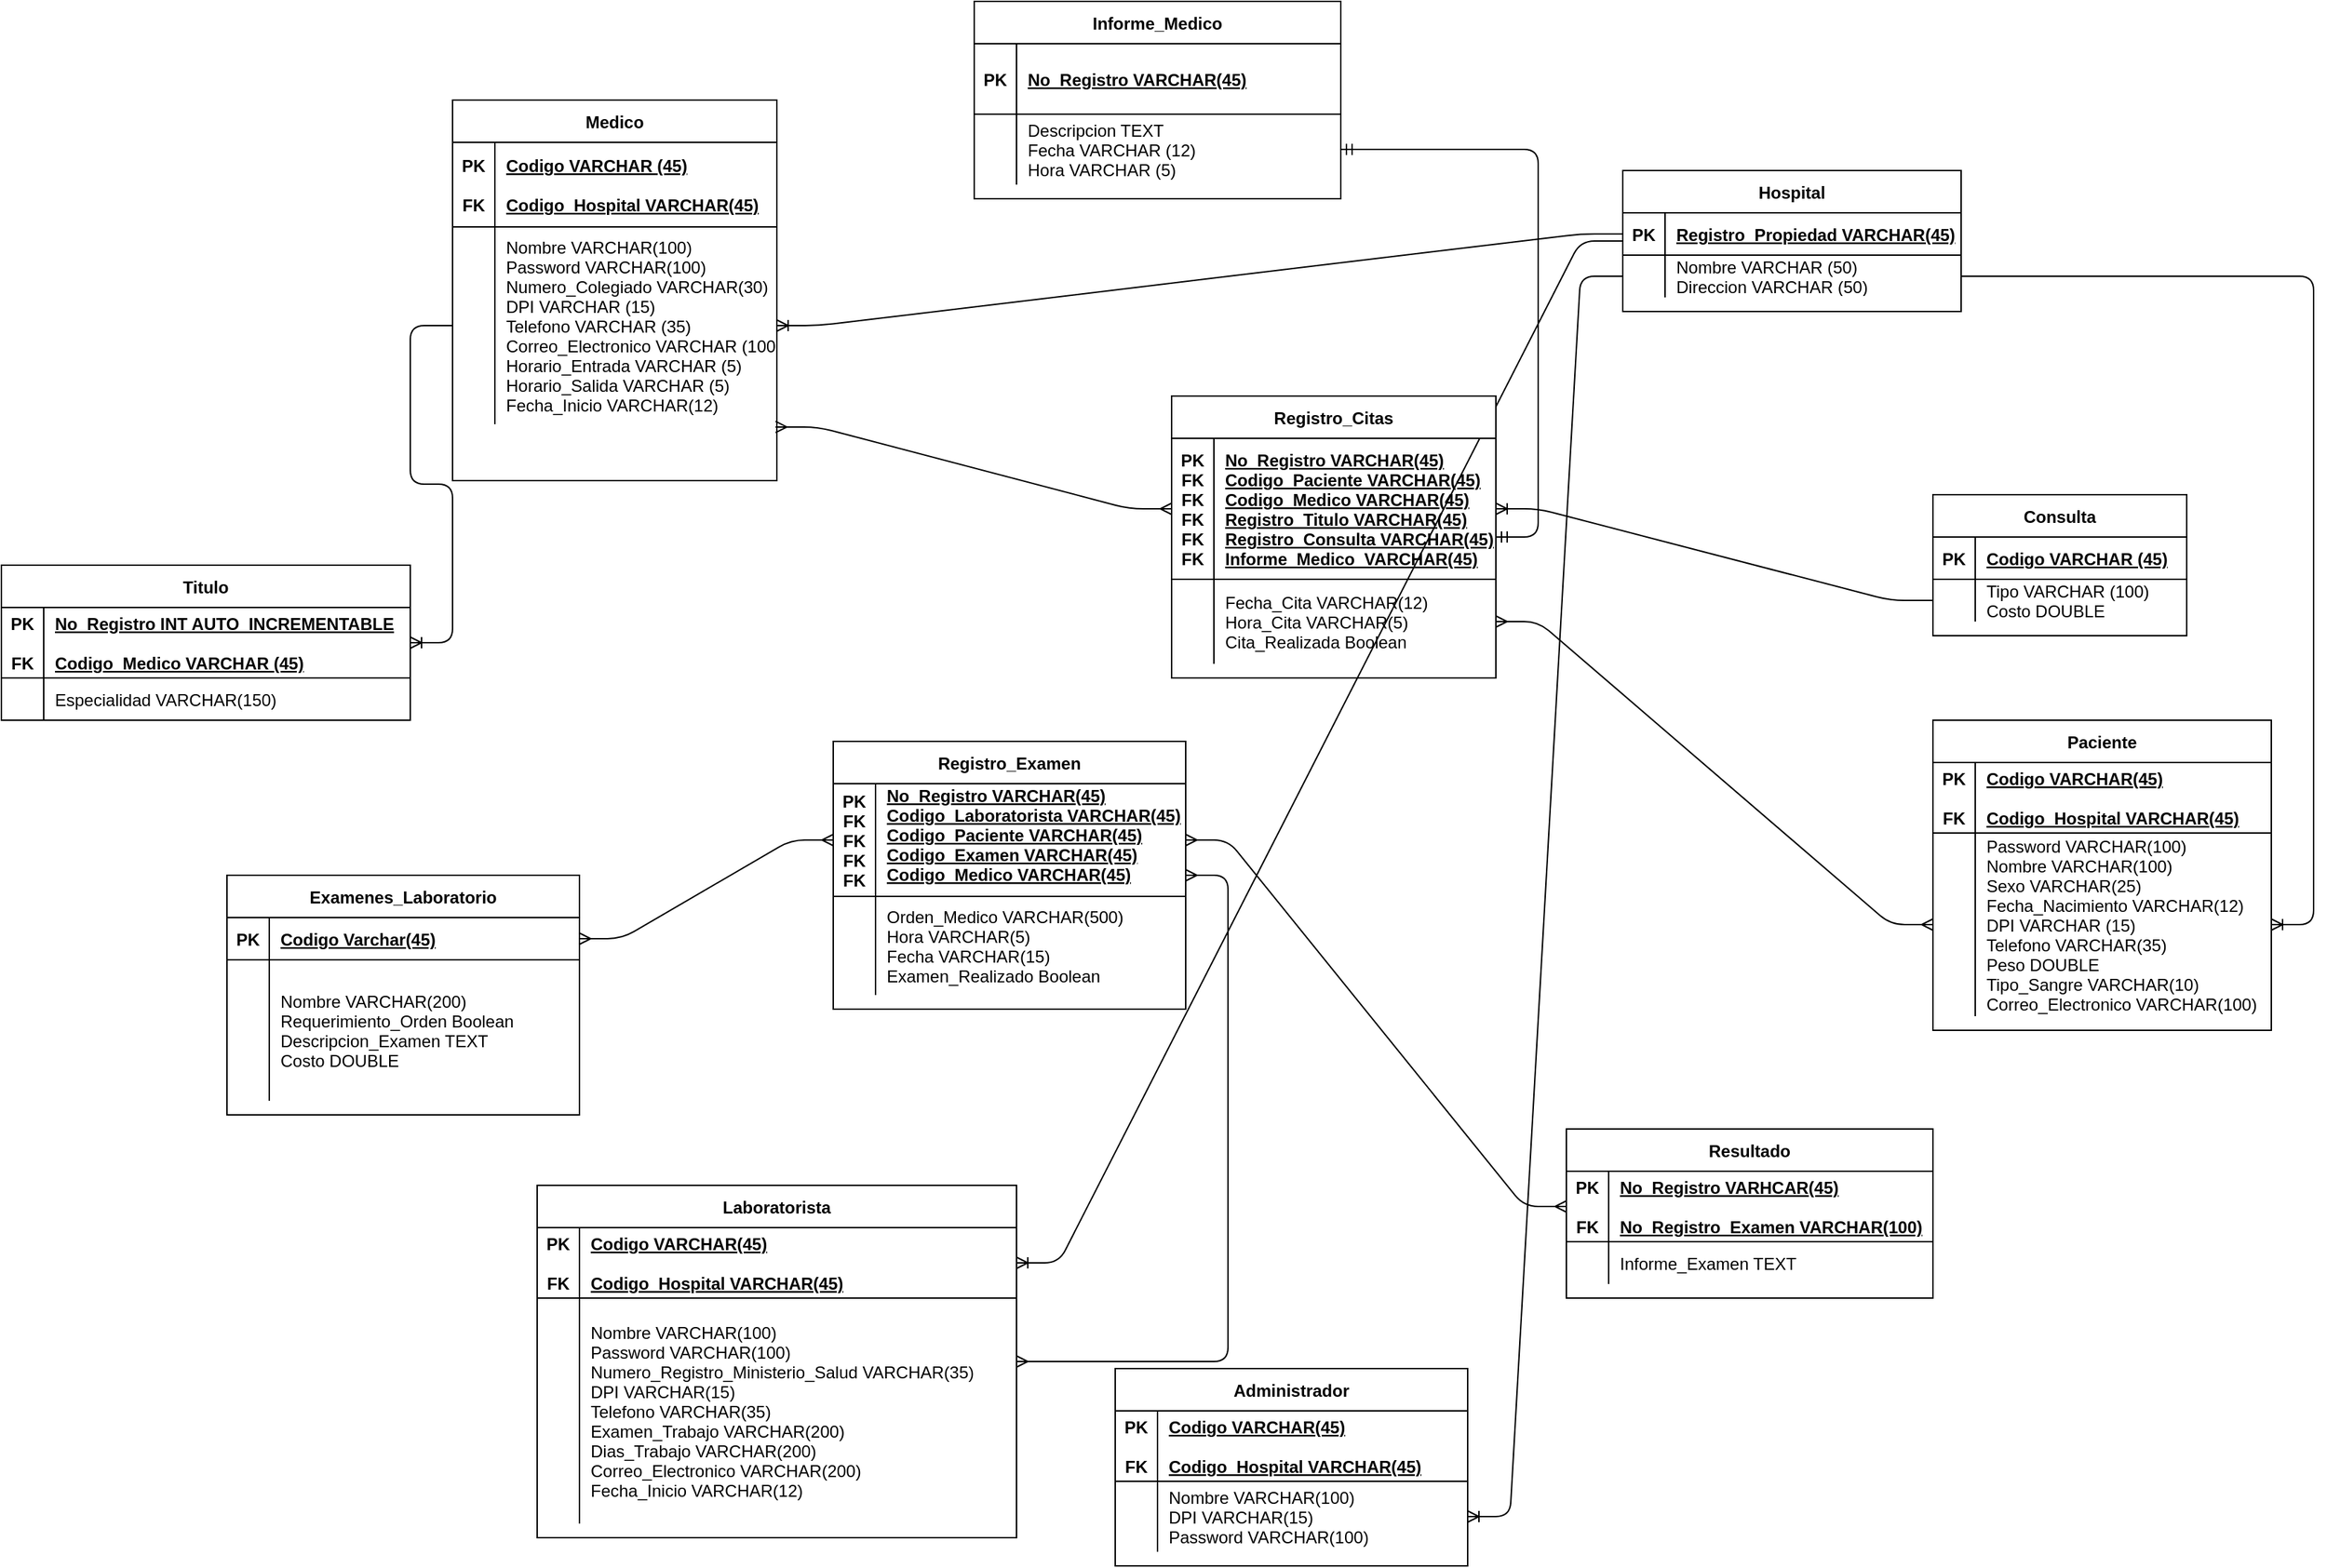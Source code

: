 <mxfile version="13.7.5" type="device"><diagram id="wTBJWdUpTBpdyxC71oOU" name="Page-1"><mxGraphModel dx="2844" dy="1528" grid="1" gridSize="10" guides="1" tooltips="1" connect="1" arrows="1" fold="1" page="1" pageScale="1" pageWidth="850" pageHeight="1100" math="0" shadow="0"><root><mxCell id="0"/><mxCell id="1" parent="0"/><mxCell id="xUxeBeWQ_-Rp3zKfb2Q7-167" value="" style="edgeStyle=entityRelationEdgeStyle;fontSize=12;html=1;endArrow=ERmany;startArrow=ERmany;" parent="1" source="xUxeBeWQ_-Rp3zKfb2Q7-80" target="xUxeBeWQ_-Rp3zKfb2Q7-148" edge="1"><mxGeometry width="100" height="100" relative="1" as="geometry"><mxPoint x="650" y="880" as="sourcePoint"/><mxPoint x="750" y="780" as="targetPoint"/></mxGeometry></mxCell><mxCell id="xUxeBeWQ_-Rp3zKfb2Q7-165" value="" style="edgeStyle=entityRelationEdgeStyle;fontSize=12;html=1;endArrow=ERoneToMany;" parent="1" source="xUxeBeWQ_-Rp3zKfb2Q7-40" target="xUxeBeWQ_-Rp3zKfb2Q7-81" edge="1"><mxGeometry width="100" height="100" relative="1" as="geometry"><mxPoint x="1270" y="370" as="sourcePoint"/><mxPoint x="870" y="770" as="targetPoint"/></mxGeometry></mxCell><mxCell id="xUxeBeWQ_-Rp3zKfb2Q7-1" value="Titulo" style="shape=table;startSize=30;container=1;collapsible=1;childLayout=tableLayout;fixedRows=1;rowLines=0;fontStyle=1;align=center;resizeLast=1;" parent="1" vertex="1"><mxGeometry x="50" y="400" width="290" height="110" as="geometry"/></mxCell><mxCell id="xUxeBeWQ_-Rp3zKfb2Q7-2" value="" style="shape=partialRectangle;collapsible=0;dropTarget=0;pointerEvents=0;fillColor=none;top=0;left=0;bottom=1;right=0;points=[[0,0.5],[1,0.5]];portConstraint=eastwest;" parent="xUxeBeWQ_-Rp3zKfb2Q7-1" vertex="1"><mxGeometry y="30" width="290" height="50" as="geometry"/></mxCell><mxCell id="xUxeBeWQ_-Rp3zKfb2Q7-3" value="PK&#10;&#10;FK" style="shape=partialRectangle;connectable=0;fillColor=none;top=0;left=0;bottom=0;right=0;fontStyle=1;overflow=hidden;" parent="xUxeBeWQ_-Rp3zKfb2Q7-2" vertex="1"><mxGeometry width="30" height="50" as="geometry"/></mxCell><mxCell id="xUxeBeWQ_-Rp3zKfb2Q7-4" value="No_Registro INT AUTO_INCREMENTABLE&#10;&#10;Codigo_Medico VARCHAR (45)" style="shape=partialRectangle;connectable=0;fillColor=none;top=0;left=0;bottom=0;right=0;align=left;spacingLeft=6;fontStyle=5;overflow=hidden;" parent="xUxeBeWQ_-Rp3zKfb2Q7-2" vertex="1"><mxGeometry x="30" width="260" height="50" as="geometry"/></mxCell><mxCell id="xUxeBeWQ_-Rp3zKfb2Q7-5" value="" style="shape=partialRectangle;collapsible=0;dropTarget=0;pointerEvents=0;fillColor=none;top=0;left=0;bottom=0;right=0;points=[[0,0.5],[1,0.5]];portConstraint=eastwest;" parent="xUxeBeWQ_-Rp3zKfb2Q7-1" vertex="1"><mxGeometry y="80" width="290" height="30" as="geometry"/></mxCell><mxCell id="xUxeBeWQ_-Rp3zKfb2Q7-6" value="" style="shape=partialRectangle;connectable=0;fillColor=none;top=0;left=0;bottom=0;right=0;editable=1;overflow=hidden;" parent="xUxeBeWQ_-Rp3zKfb2Q7-5" vertex="1"><mxGeometry width="30" height="30" as="geometry"/></mxCell><mxCell id="xUxeBeWQ_-Rp3zKfb2Q7-7" value="Especialidad VARCHAR(150)" style="shape=partialRectangle;connectable=0;fillColor=none;top=0;left=0;bottom=0;right=0;align=left;spacingLeft=6;overflow=hidden;" parent="xUxeBeWQ_-Rp3zKfb2Q7-5" vertex="1"><mxGeometry x="30" width="260" height="30" as="geometry"/></mxCell><mxCell id="xUxeBeWQ_-Rp3zKfb2Q7-27" value="Informe_Medico" style="shape=table;startSize=30;container=1;collapsible=1;childLayout=tableLayout;fixedRows=1;rowLines=0;fontStyle=1;align=center;resizeLast=1;" parent="1" vertex="1"><mxGeometry x="740" width="260" height="140" as="geometry"/></mxCell><mxCell id="xUxeBeWQ_-Rp3zKfb2Q7-28" value="" style="shape=partialRectangle;collapsible=0;dropTarget=0;pointerEvents=0;fillColor=none;top=0;left=0;bottom=1;right=0;points=[[0,0.5],[1,0.5]];portConstraint=eastwest;" parent="xUxeBeWQ_-Rp3zKfb2Q7-27" vertex="1"><mxGeometry y="30" width="260" height="50" as="geometry"/></mxCell><mxCell id="xUxeBeWQ_-Rp3zKfb2Q7-29" value="PK" style="shape=partialRectangle;connectable=0;fillColor=none;top=0;left=0;bottom=0;right=0;fontStyle=1;overflow=hidden;" parent="xUxeBeWQ_-Rp3zKfb2Q7-28" vertex="1"><mxGeometry width="30" height="50" as="geometry"/></mxCell><mxCell id="xUxeBeWQ_-Rp3zKfb2Q7-30" value="No_Registro VARCHAR(45)" style="shape=partialRectangle;connectable=0;fillColor=none;top=0;left=0;bottom=0;right=0;align=left;spacingLeft=6;fontStyle=5;overflow=hidden;" parent="xUxeBeWQ_-Rp3zKfb2Q7-28" vertex="1"><mxGeometry x="30" width="230" height="50" as="geometry"/></mxCell><mxCell id="xUxeBeWQ_-Rp3zKfb2Q7-31" value="" style="shape=partialRectangle;collapsible=0;dropTarget=0;pointerEvents=0;fillColor=none;top=0;left=0;bottom=0;right=0;points=[[0,0.5],[1,0.5]];portConstraint=eastwest;" parent="xUxeBeWQ_-Rp3zKfb2Q7-27" vertex="1"><mxGeometry y="80" width="260" height="50" as="geometry"/></mxCell><mxCell id="xUxeBeWQ_-Rp3zKfb2Q7-32" value="" style="shape=partialRectangle;connectable=0;fillColor=none;top=0;left=0;bottom=0;right=0;editable=1;overflow=hidden;" parent="xUxeBeWQ_-Rp3zKfb2Q7-31" vertex="1"><mxGeometry width="30" height="50" as="geometry"/></mxCell><mxCell id="xUxeBeWQ_-Rp3zKfb2Q7-33" value="Descripcion TEXT&#10;Fecha VARCHAR (12)&#10;Hora VARCHAR (5)" style="shape=partialRectangle;connectable=0;fillColor=none;top=0;left=0;bottom=0;right=0;align=left;spacingLeft=6;overflow=hidden;" parent="xUxeBeWQ_-Rp3zKfb2Q7-31" vertex="1"><mxGeometry x="30" width="230" height="50" as="geometry"/></mxCell><mxCell id="xUxeBeWQ_-Rp3zKfb2Q7-40" value="Hospital" style="shape=table;startSize=30;container=1;collapsible=1;childLayout=tableLayout;fixedRows=1;rowLines=0;fontStyle=1;align=center;resizeLast=1;" parent="1" vertex="1"><mxGeometry x="1200" y="120" width="240" height="100" as="geometry"/></mxCell><mxCell id="xUxeBeWQ_-Rp3zKfb2Q7-41" value="" style="shape=partialRectangle;collapsible=0;dropTarget=0;pointerEvents=0;fillColor=none;top=0;left=0;bottom=1;right=0;points=[[0,0.5],[1,0.5]];portConstraint=eastwest;" parent="xUxeBeWQ_-Rp3zKfb2Q7-40" vertex="1"><mxGeometry y="30" width="240" height="30" as="geometry"/></mxCell><mxCell id="xUxeBeWQ_-Rp3zKfb2Q7-42" value="PK" style="shape=partialRectangle;connectable=0;fillColor=none;top=0;left=0;bottom=0;right=0;fontStyle=1;overflow=hidden;" parent="xUxeBeWQ_-Rp3zKfb2Q7-41" vertex="1"><mxGeometry width="30" height="30" as="geometry"/></mxCell><mxCell id="xUxeBeWQ_-Rp3zKfb2Q7-43" value="Registro_Propiedad VARCHAR(45)" style="shape=partialRectangle;connectable=0;fillColor=none;top=0;left=0;bottom=0;right=0;align=left;spacingLeft=6;fontStyle=5;overflow=hidden;" parent="xUxeBeWQ_-Rp3zKfb2Q7-41" vertex="1"><mxGeometry x="30" width="210" height="30" as="geometry"/></mxCell><mxCell id="xUxeBeWQ_-Rp3zKfb2Q7-44" value="" style="shape=partialRectangle;collapsible=0;dropTarget=0;pointerEvents=0;fillColor=none;top=0;left=0;bottom=0;right=0;points=[[0,0.5],[1,0.5]];portConstraint=eastwest;" parent="xUxeBeWQ_-Rp3zKfb2Q7-40" vertex="1"><mxGeometry y="60" width="240" height="30" as="geometry"/></mxCell><mxCell id="xUxeBeWQ_-Rp3zKfb2Q7-45" value="" style="shape=partialRectangle;connectable=0;fillColor=none;top=0;left=0;bottom=0;right=0;editable=1;overflow=hidden;" parent="xUxeBeWQ_-Rp3zKfb2Q7-44" vertex="1"><mxGeometry width="30" height="30" as="geometry"/></mxCell><mxCell id="xUxeBeWQ_-Rp3zKfb2Q7-46" value="Nombre VARCHAR (50)&#10;Direccion VARCHAR (50)" style="shape=partialRectangle;connectable=0;fillColor=none;top=0;left=0;bottom=0;right=0;align=left;spacingLeft=6;overflow=hidden;" parent="xUxeBeWQ_-Rp3zKfb2Q7-44" vertex="1"><mxGeometry x="30" width="210" height="30" as="geometry"/></mxCell><mxCell id="xUxeBeWQ_-Rp3zKfb2Q7-14" value="Medico" style="shape=table;startSize=30;container=1;collapsible=1;childLayout=tableLayout;fixedRows=1;rowLines=0;fontStyle=1;align=center;resizeLast=1;" parent="1" vertex="1"><mxGeometry x="370" y="70" width="230" height="270" as="geometry"/></mxCell><mxCell id="xUxeBeWQ_-Rp3zKfb2Q7-15" value="" style="shape=partialRectangle;collapsible=0;dropTarget=0;pointerEvents=0;fillColor=none;top=0;left=0;bottom=1;right=0;points=[[0,0.5],[1,0.5]];portConstraint=eastwest;" parent="xUxeBeWQ_-Rp3zKfb2Q7-14" vertex="1"><mxGeometry y="30" width="230" height="60" as="geometry"/></mxCell><mxCell id="xUxeBeWQ_-Rp3zKfb2Q7-16" value="PK&#10;&#10;FK" style="shape=partialRectangle;connectable=0;fillColor=none;top=0;left=0;bottom=0;right=0;fontStyle=1;overflow=hidden;" parent="xUxeBeWQ_-Rp3zKfb2Q7-15" vertex="1"><mxGeometry width="30" height="60" as="geometry"/></mxCell><mxCell id="xUxeBeWQ_-Rp3zKfb2Q7-17" value="Codigo VARCHAR (45)&#10;&#10;Codigo_Hospital VARCHAR(45)" style="shape=partialRectangle;connectable=0;fillColor=none;top=0;left=0;bottom=0;right=0;align=left;spacingLeft=6;fontStyle=5;overflow=hidden;" parent="xUxeBeWQ_-Rp3zKfb2Q7-15" vertex="1"><mxGeometry x="30" width="200" height="60" as="geometry"/></mxCell><mxCell id="xUxeBeWQ_-Rp3zKfb2Q7-18" value="" style="shape=partialRectangle;collapsible=0;dropTarget=0;pointerEvents=0;fillColor=none;top=0;left=0;bottom=0;right=0;points=[[0,0.5],[1,0.5]];portConstraint=eastwest;" parent="xUxeBeWQ_-Rp3zKfb2Q7-14" vertex="1"><mxGeometry y="90" width="230" height="140" as="geometry"/></mxCell><mxCell id="xUxeBeWQ_-Rp3zKfb2Q7-19" value="" style="shape=partialRectangle;connectable=0;fillColor=none;top=0;left=0;bottom=0;right=0;editable=1;overflow=hidden;" parent="xUxeBeWQ_-Rp3zKfb2Q7-18" vertex="1"><mxGeometry width="30" height="140" as="geometry"/></mxCell><mxCell id="xUxeBeWQ_-Rp3zKfb2Q7-20" value="Nombre VARCHAR(100)&#10;Password VARCHAR(100)&#10;Numero_Colegiado VARCHAR(30)&#10;DPI VARCHAR (15)&#10;Telefono VARCHAR (35)&#10;Correo_Electronico VARCHAR (100)&#10;Horario_Entrada VARCHAR (5)&#10;Horario_Salida VARCHAR (5)&#10;Fecha_Inicio VARCHAR(12)" style="shape=partialRectangle;connectable=0;fillColor=none;top=0;left=0;bottom=0;right=0;align=left;spacingLeft=6;overflow=hidden;" parent="xUxeBeWQ_-Rp3zKfb2Q7-18" vertex="1"><mxGeometry x="30" width="200" height="140" as="geometry"/></mxCell><mxCell id="xUxeBeWQ_-Rp3zKfb2Q7-108" value="Resultado" style="shape=table;startSize=30;container=1;collapsible=1;childLayout=tableLayout;fixedRows=1;rowLines=0;fontStyle=1;align=center;resizeLast=1;" parent="1" vertex="1"><mxGeometry x="1160" y="800" width="260" height="120" as="geometry"/></mxCell><mxCell id="xUxeBeWQ_-Rp3zKfb2Q7-109" value="" style="shape=partialRectangle;collapsible=0;dropTarget=0;pointerEvents=0;fillColor=none;top=0;left=0;bottom=1;right=0;points=[[0,0.5],[1,0.5]];portConstraint=eastwest;" parent="xUxeBeWQ_-Rp3zKfb2Q7-108" vertex="1"><mxGeometry y="30" width="260" height="50" as="geometry"/></mxCell><mxCell id="xUxeBeWQ_-Rp3zKfb2Q7-110" value="PK&#10;&#10;FK" style="shape=partialRectangle;connectable=0;fillColor=none;top=0;left=0;bottom=0;right=0;fontStyle=1;overflow=hidden;" parent="xUxeBeWQ_-Rp3zKfb2Q7-109" vertex="1"><mxGeometry width="30" height="50" as="geometry"/></mxCell><mxCell id="xUxeBeWQ_-Rp3zKfb2Q7-111" value="No_Registro VARHCAR(45)&#10;&#10;No_Registro_Examen VARCHAR(100)" style="shape=partialRectangle;connectable=0;fillColor=none;top=0;left=0;bottom=0;right=0;align=left;spacingLeft=6;fontStyle=5;overflow=hidden;" parent="xUxeBeWQ_-Rp3zKfb2Q7-109" vertex="1"><mxGeometry x="30" width="230" height="50" as="geometry"/></mxCell><mxCell id="xUxeBeWQ_-Rp3zKfb2Q7-112" value="" style="shape=partialRectangle;collapsible=0;dropTarget=0;pointerEvents=0;fillColor=none;top=0;left=0;bottom=0;right=0;points=[[0,0.5],[1,0.5]];portConstraint=eastwest;" parent="xUxeBeWQ_-Rp3zKfb2Q7-108" vertex="1"><mxGeometry y="80" width="260" height="30" as="geometry"/></mxCell><mxCell id="xUxeBeWQ_-Rp3zKfb2Q7-113" value="" style="shape=partialRectangle;connectable=0;fillColor=none;top=0;left=0;bottom=0;right=0;editable=1;overflow=hidden;" parent="xUxeBeWQ_-Rp3zKfb2Q7-112" vertex="1"><mxGeometry width="30" height="30" as="geometry"/></mxCell><mxCell id="xUxeBeWQ_-Rp3zKfb2Q7-114" value="Informe_Examen TEXT" style="shape=partialRectangle;connectable=0;fillColor=none;top=0;left=0;bottom=0;right=0;align=left;spacingLeft=6;overflow=hidden;" parent="xUxeBeWQ_-Rp3zKfb2Q7-112" vertex="1"><mxGeometry x="30" width="230" height="30" as="geometry"/></mxCell><mxCell id="xUxeBeWQ_-Rp3zKfb2Q7-53" value="Consulta" style="shape=table;startSize=30;container=1;collapsible=1;childLayout=tableLayout;fixedRows=1;rowLines=0;fontStyle=1;align=center;resizeLast=1;" parent="1" vertex="1"><mxGeometry x="1420" y="350" width="180" height="100" as="geometry"/></mxCell><mxCell id="xUxeBeWQ_-Rp3zKfb2Q7-54" value="" style="shape=partialRectangle;collapsible=0;dropTarget=0;pointerEvents=0;fillColor=none;top=0;left=0;bottom=1;right=0;points=[[0,0.5],[1,0.5]];portConstraint=eastwest;" parent="xUxeBeWQ_-Rp3zKfb2Q7-53" vertex="1"><mxGeometry y="30" width="180" height="30" as="geometry"/></mxCell><mxCell id="xUxeBeWQ_-Rp3zKfb2Q7-55" value="PK" style="shape=partialRectangle;connectable=0;fillColor=none;top=0;left=0;bottom=0;right=0;fontStyle=1;overflow=hidden;" parent="xUxeBeWQ_-Rp3zKfb2Q7-54" vertex="1"><mxGeometry width="30" height="30" as="geometry"/></mxCell><mxCell id="xUxeBeWQ_-Rp3zKfb2Q7-56" value="Codigo VARCHAR (45)" style="shape=partialRectangle;connectable=0;fillColor=none;top=0;left=0;bottom=0;right=0;align=left;spacingLeft=6;fontStyle=5;overflow=hidden;" parent="xUxeBeWQ_-Rp3zKfb2Q7-54" vertex="1"><mxGeometry x="30" width="150" height="30" as="geometry"/></mxCell><mxCell id="xUxeBeWQ_-Rp3zKfb2Q7-57" value="" style="shape=partialRectangle;collapsible=0;dropTarget=0;pointerEvents=0;fillColor=none;top=0;left=0;bottom=0;right=0;points=[[0,0.5],[1,0.5]];portConstraint=eastwest;" parent="xUxeBeWQ_-Rp3zKfb2Q7-53" vertex="1"><mxGeometry y="60" width="180" height="30" as="geometry"/></mxCell><mxCell id="xUxeBeWQ_-Rp3zKfb2Q7-58" value="" style="shape=partialRectangle;connectable=0;fillColor=none;top=0;left=0;bottom=0;right=0;editable=1;overflow=hidden;" parent="xUxeBeWQ_-Rp3zKfb2Q7-57" vertex="1"><mxGeometry width="30" height="30" as="geometry"/></mxCell><mxCell id="xUxeBeWQ_-Rp3zKfb2Q7-59" value="Tipo VARCHAR (100)&#10;Costo DOUBLE" style="shape=partialRectangle;connectable=0;fillColor=none;top=0;left=0;bottom=0;right=0;align=left;spacingLeft=6;overflow=hidden;" parent="xUxeBeWQ_-Rp3zKfb2Q7-57" vertex="1"><mxGeometry x="30" width="150" height="30" as="geometry"/></mxCell><mxCell id="xUxeBeWQ_-Rp3zKfb2Q7-121" value="Paciente" style="shape=table;startSize=30;container=1;collapsible=1;childLayout=tableLayout;fixedRows=1;rowLines=0;fontStyle=1;align=center;resizeLast=1;" parent="1" vertex="1"><mxGeometry x="1420" y="510" width="240" height="220" as="geometry"/></mxCell><mxCell id="xUxeBeWQ_-Rp3zKfb2Q7-122" value="" style="shape=partialRectangle;collapsible=0;dropTarget=0;pointerEvents=0;fillColor=none;top=0;left=0;bottom=1;right=0;points=[[0,0.5],[1,0.5]];portConstraint=eastwest;" parent="xUxeBeWQ_-Rp3zKfb2Q7-121" vertex="1"><mxGeometry y="30" width="240" height="50" as="geometry"/></mxCell><mxCell id="xUxeBeWQ_-Rp3zKfb2Q7-123" value="PK&#10;&#10;FK" style="shape=partialRectangle;connectable=0;fillColor=none;top=0;left=0;bottom=0;right=0;fontStyle=1;overflow=hidden;" parent="xUxeBeWQ_-Rp3zKfb2Q7-122" vertex="1"><mxGeometry width="30" height="50" as="geometry"/></mxCell><mxCell id="xUxeBeWQ_-Rp3zKfb2Q7-124" value="Codigo VARCHAR(45)&#10;&#10;Codigo_Hospital VARCHAR(45)" style="shape=partialRectangle;connectable=0;fillColor=none;top=0;left=0;bottom=0;right=0;align=left;spacingLeft=6;fontStyle=5;overflow=hidden;" parent="xUxeBeWQ_-Rp3zKfb2Q7-122" vertex="1"><mxGeometry x="30" width="210" height="50" as="geometry"/></mxCell><mxCell id="xUxeBeWQ_-Rp3zKfb2Q7-125" value="" style="shape=partialRectangle;collapsible=0;dropTarget=0;pointerEvents=0;fillColor=none;top=0;left=0;bottom=0;right=0;points=[[0,0.5],[1,0.5]];portConstraint=eastwest;" parent="xUxeBeWQ_-Rp3zKfb2Q7-121" vertex="1"><mxGeometry y="80" width="240" height="130" as="geometry"/></mxCell><mxCell id="xUxeBeWQ_-Rp3zKfb2Q7-126" value="" style="shape=partialRectangle;connectable=0;fillColor=none;top=0;left=0;bottom=0;right=0;editable=1;overflow=hidden;" parent="xUxeBeWQ_-Rp3zKfb2Q7-125" vertex="1"><mxGeometry width="30" height="130" as="geometry"/></mxCell><mxCell id="xUxeBeWQ_-Rp3zKfb2Q7-127" value="Password VARCHAR(100)&#10;Nombre VARCHAR(100)&#10;Sexo VARCHAR(25)&#10;Fecha_Nacimiento VARCHAR(12)&#10;DPI VARCHAR (15)&#10;Telefono VARCHAR(35)&#10;Peso DOUBLE&#10;Tipo_Sangre VARCHAR(10)&#10;Correo_Electronico VARCHAR(100)" style="shape=partialRectangle;connectable=0;fillColor=none;top=0;left=0;bottom=0;right=0;align=left;spacingLeft=6;overflow=hidden;" parent="xUxeBeWQ_-Rp3zKfb2Q7-125" vertex="1"><mxGeometry x="30" width="210" height="130" as="geometry"/></mxCell><mxCell id="xUxeBeWQ_-Rp3zKfb2Q7-135" value="Registro_Citas" style="shape=table;startSize=30;container=1;collapsible=1;childLayout=tableLayout;fixedRows=1;rowLines=0;fontStyle=1;align=center;resizeLast=1;" parent="1" vertex="1"><mxGeometry x="880" y="280" width="230" height="200" as="geometry"/></mxCell><mxCell id="xUxeBeWQ_-Rp3zKfb2Q7-136" value="" style="shape=partialRectangle;collapsible=0;dropTarget=0;pointerEvents=0;fillColor=none;top=0;left=0;bottom=1;right=0;points=[[0,0.5],[1,0.5]];portConstraint=eastwest;" parent="xUxeBeWQ_-Rp3zKfb2Q7-135" vertex="1"><mxGeometry y="30" width="230" height="100" as="geometry"/></mxCell><mxCell id="xUxeBeWQ_-Rp3zKfb2Q7-137" value="PK&#10;FK&#10;FK&#10;FK&#10;FK&#10;FK" style="shape=partialRectangle;connectable=0;fillColor=none;top=0;left=0;bottom=0;right=0;fontStyle=1;overflow=hidden;" parent="xUxeBeWQ_-Rp3zKfb2Q7-136" vertex="1"><mxGeometry width="30" height="100" as="geometry"/></mxCell><mxCell id="xUxeBeWQ_-Rp3zKfb2Q7-138" value="No_Registro VARCHAR(45)&#10;Codigo_Paciente VARCHAR(45)&#10;Codigo_Medico VARCHAR(45)&#10;Registro_Titulo VARCHAR(45)&#10;Registro_Consulta VARCHAR(45)&#10;Informe_Medico  VARCHAR(45)" style="shape=partialRectangle;connectable=0;fillColor=none;top=0;left=0;bottom=0;right=0;align=left;spacingLeft=6;fontStyle=5;overflow=hidden;" parent="xUxeBeWQ_-Rp3zKfb2Q7-136" vertex="1"><mxGeometry x="30" width="200" height="100" as="geometry"/></mxCell><mxCell id="xUxeBeWQ_-Rp3zKfb2Q7-139" value="" style="shape=partialRectangle;collapsible=0;dropTarget=0;pointerEvents=0;fillColor=none;top=0;left=0;bottom=0;right=0;points=[[0,0.5],[1,0.5]];portConstraint=eastwest;" parent="xUxeBeWQ_-Rp3zKfb2Q7-135" vertex="1"><mxGeometry y="130" width="230" height="60" as="geometry"/></mxCell><mxCell id="xUxeBeWQ_-Rp3zKfb2Q7-140" value="" style="shape=partialRectangle;connectable=0;fillColor=none;top=0;left=0;bottom=0;right=0;editable=1;overflow=hidden;" parent="xUxeBeWQ_-Rp3zKfb2Q7-139" vertex="1"><mxGeometry width="30" height="60" as="geometry"/></mxCell><mxCell id="xUxeBeWQ_-Rp3zKfb2Q7-141" value="Fecha_Cita VARCHAR(12)&#10;Hora_Cita VARCHAR(5)&#10;Cita_Realizada Boolean" style="shape=partialRectangle;connectable=0;fillColor=none;top=0;left=0;bottom=0;right=0;align=left;spacingLeft=6;overflow=hidden;" parent="xUxeBeWQ_-Rp3zKfb2Q7-139" vertex="1"><mxGeometry x="30" width="200" height="60" as="geometry"/></mxCell><mxCell id="xUxeBeWQ_-Rp3zKfb2Q7-80" value="Laboratorista" style="shape=table;startSize=30;container=1;collapsible=1;childLayout=tableLayout;fixedRows=1;rowLines=0;fontStyle=1;align=center;resizeLast=1;" parent="1" vertex="1"><mxGeometry x="430" y="840" width="340" height="250" as="geometry"/></mxCell><mxCell id="xUxeBeWQ_-Rp3zKfb2Q7-81" value="" style="shape=partialRectangle;collapsible=0;dropTarget=0;pointerEvents=0;fillColor=none;top=0;left=0;bottom=1;right=0;points=[[0,0.5],[1,0.5]];portConstraint=eastwest;" parent="xUxeBeWQ_-Rp3zKfb2Q7-80" vertex="1"><mxGeometry y="30" width="340" height="50" as="geometry"/></mxCell><mxCell id="xUxeBeWQ_-Rp3zKfb2Q7-82" value="PK&#10;&#10;FK" style="shape=partialRectangle;connectable=0;fillColor=none;top=0;left=0;bottom=0;right=0;fontStyle=1;overflow=hidden;" parent="xUxeBeWQ_-Rp3zKfb2Q7-81" vertex="1"><mxGeometry width="30" height="50" as="geometry"/></mxCell><mxCell id="xUxeBeWQ_-Rp3zKfb2Q7-83" value="Codigo VARCHAR(45)&#10;&#10;Codigo_Hospital VARCHAR(45)" style="shape=partialRectangle;connectable=0;fillColor=none;top=0;left=0;bottom=0;right=0;align=left;spacingLeft=6;fontStyle=5;overflow=hidden;" parent="xUxeBeWQ_-Rp3zKfb2Q7-81" vertex="1"><mxGeometry x="30" width="310" height="50" as="geometry"/></mxCell><mxCell id="xUxeBeWQ_-Rp3zKfb2Q7-84" value="" style="shape=partialRectangle;collapsible=0;dropTarget=0;pointerEvents=0;fillColor=none;top=0;left=0;bottom=0;right=0;points=[[0,0.5],[1,0.5]];portConstraint=eastwest;" parent="xUxeBeWQ_-Rp3zKfb2Q7-80" vertex="1"><mxGeometry y="80" width="340" height="160" as="geometry"/></mxCell><mxCell id="xUxeBeWQ_-Rp3zKfb2Q7-85" value="" style="shape=partialRectangle;connectable=0;fillColor=none;top=0;left=0;bottom=0;right=0;editable=1;overflow=hidden;" parent="xUxeBeWQ_-Rp3zKfb2Q7-84" vertex="1"><mxGeometry width="30" height="160" as="geometry"/></mxCell><mxCell id="xUxeBeWQ_-Rp3zKfb2Q7-86" value="Nombre VARCHAR(100)&#10;Password VARCHAR(100)&#10;Numero_Registro_Ministerio_Salud VARCHAR(35)&#10;DPI VARCHAR(15)&#10;Telefono VARCHAR(35)&#10;Examen_Trabajo VARCHAR(200)&#10;Dias_Trabajo VARCHAR(200)&#10;Correo_Electronico VARCHAR(200)&#10;Fecha_Inicio VARCHAR(12)" style="shape=partialRectangle;connectable=0;fillColor=none;top=0;left=0;bottom=0;right=0;align=left;spacingLeft=6;overflow=hidden;" parent="xUxeBeWQ_-Rp3zKfb2Q7-84" vertex="1"><mxGeometry x="30" width="310" height="160" as="geometry"/></mxCell><mxCell id="xUxeBeWQ_-Rp3zKfb2Q7-67" value="Examenes_Laboratorio" style="shape=table;startSize=30;container=1;collapsible=1;childLayout=tableLayout;fixedRows=1;rowLines=0;fontStyle=1;align=center;resizeLast=1;" parent="1" vertex="1"><mxGeometry x="210" y="620" width="250" height="170" as="geometry"/></mxCell><mxCell id="xUxeBeWQ_-Rp3zKfb2Q7-68" value="" style="shape=partialRectangle;collapsible=0;dropTarget=0;pointerEvents=0;fillColor=none;top=0;left=0;bottom=1;right=0;points=[[0,0.5],[1,0.5]];portConstraint=eastwest;" parent="xUxeBeWQ_-Rp3zKfb2Q7-67" vertex="1"><mxGeometry y="30" width="250" height="30" as="geometry"/></mxCell><mxCell id="xUxeBeWQ_-Rp3zKfb2Q7-69" value="PK" style="shape=partialRectangle;connectable=0;fillColor=none;top=0;left=0;bottom=0;right=0;fontStyle=1;overflow=hidden;" parent="xUxeBeWQ_-Rp3zKfb2Q7-68" vertex="1"><mxGeometry width="30" height="30" as="geometry"/></mxCell><mxCell id="xUxeBeWQ_-Rp3zKfb2Q7-70" value="Codigo Varchar(45)" style="shape=partialRectangle;connectable=0;fillColor=none;top=0;left=0;bottom=0;right=0;align=left;spacingLeft=6;fontStyle=5;overflow=hidden;" parent="xUxeBeWQ_-Rp3zKfb2Q7-68" vertex="1"><mxGeometry x="30" width="220" height="30" as="geometry"/></mxCell><mxCell id="xUxeBeWQ_-Rp3zKfb2Q7-71" value="" style="shape=partialRectangle;collapsible=0;dropTarget=0;pointerEvents=0;fillColor=none;top=0;left=0;bottom=0;right=0;points=[[0,0.5],[1,0.5]];portConstraint=eastwest;" parent="xUxeBeWQ_-Rp3zKfb2Q7-67" vertex="1"><mxGeometry y="60" width="250" height="100" as="geometry"/></mxCell><mxCell id="xUxeBeWQ_-Rp3zKfb2Q7-72" value="" style="shape=partialRectangle;connectable=0;fillColor=none;top=0;left=0;bottom=0;right=0;editable=1;overflow=hidden;" parent="xUxeBeWQ_-Rp3zKfb2Q7-71" vertex="1"><mxGeometry width="30" height="100" as="geometry"/></mxCell><mxCell id="xUxeBeWQ_-Rp3zKfb2Q7-73" value="Nombre VARCHAR(200)&#10;Requerimiento_Orden Boolean&#10;Descripcion_Examen TEXT&#10;Costo DOUBLE" style="shape=partialRectangle;connectable=0;fillColor=none;top=0;left=0;bottom=0;right=0;align=left;spacingLeft=6;overflow=hidden;" parent="xUxeBeWQ_-Rp3zKfb2Q7-71" vertex="1"><mxGeometry x="30" width="220" height="100" as="geometry"/></mxCell><mxCell id="xUxeBeWQ_-Rp3zKfb2Q7-161" value="" style="edgeStyle=entityRelationEdgeStyle;fontSize=12;html=1;endArrow=ERoneToMany;" parent="1" source="xUxeBeWQ_-Rp3zKfb2Q7-41" target="xUxeBeWQ_-Rp3zKfb2Q7-18" edge="1"><mxGeometry width="100" height="100" relative="1" as="geometry"><mxPoint x="680" y="250" as="sourcePoint"/><mxPoint x="780" y="170" as="targetPoint"/></mxGeometry></mxCell><mxCell id="xUxeBeWQ_-Rp3zKfb2Q7-162" value="" style="edgeStyle=entityRelationEdgeStyle;fontSize=12;html=1;endArrow=ERoneToMany;" parent="1" source="xUxeBeWQ_-Rp3zKfb2Q7-18" target="xUxeBeWQ_-Rp3zKfb2Q7-1" edge="1"><mxGeometry width="100" height="100" relative="1" as="geometry"><mxPoint x="450" y="510" as="sourcePoint"/><mxPoint x="550" y="410" as="targetPoint"/></mxGeometry></mxCell><mxCell id="xUxeBeWQ_-Rp3zKfb2Q7-163" value="" style="edgeStyle=entityRelationEdgeStyle;fontSize=12;html=1;endArrow=ERoneToMany;" parent="1" source="xUxeBeWQ_-Rp3zKfb2Q7-44" target="xUxeBeWQ_-Rp3zKfb2Q7-125" edge="1"><mxGeometry width="100" height="100" relative="1" as="geometry"><mxPoint x="1250" y="400" as="sourcePoint"/><mxPoint x="1350" y="300" as="targetPoint"/></mxGeometry></mxCell><mxCell id="xUxeBeWQ_-Rp3zKfb2Q7-164" value="" style="edgeStyle=entityRelationEdgeStyle;fontSize=12;html=1;endArrow=ERoneToMany;" parent="1" source="xUxeBeWQ_-Rp3zKfb2Q7-44" target="xUxeBeWQ_-Rp3zKfb2Q7-97" edge="1"><mxGeometry width="100" height="100" relative="1" as="geometry"><mxPoint x="1340" y="420" as="sourcePoint"/><mxPoint x="1320" y="990" as="targetPoint"/></mxGeometry></mxCell><mxCell id="xUxeBeWQ_-Rp3zKfb2Q7-148" value="Registro_Examen" style="shape=table;startSize=30;container=1;collapsible=1;childLayout=tableLayout;fixedRows=1;rowLines=0;fontStyle=1;align=center;resizeLast=1;" parent="1" vertex="1"><mxGeometry x="640" y="525" width="250" height="190" as="geometry"/></mxCell><mxCell id="xUxeBeWQ_-Rp3zKfb2Q7-149" value="" style="shape=partialRectangle;collapsible=0;dropTarget=0;pointerEvents=0;fillColor=none;top=0;left=0;bottom=1;right=0;points=[[0,0.5],[1,0.5]];portConstraint=eastwest;" parent="xUxeBeWQ_-Rp3zKfb2Q7-148" vertex="1"><mxGeometry y="30" width="250" height="80" as="geometry"/></mxCell><mxCell id="xUxeBeWQ_-Rp3zKfb2Q7-150" value="PK&#10;FK&#10;FK&#10;FK&#10;FK" style="shape=partialRectangle;connectable=0;fillColor=none;top=0;left=0;bottom=0;right=0;fontStyle=1;overflow=hidden;" parent="xUxeBeWQ_-Rp3zKfb2Q7-149" vertex="1"><mxGeometry width="30" height="80" as="geometry"/></mxCell><mxCell id="xUxeBeWQ_-Rp3zKfb2Q7-151" value="No_Registro VARCHAR(45)&#10;Codigo_Laboratorista VARCHAR(45)&#10;Codigo_Paciente VARCHAR(45)&#10;Codigo_Examen VARCHAR(45)&#10;Codigo_Medico VARCHAR(45)&#10;" style="shape=partialRectangle;connectable=0;fillColor=none;top=0;left=0;bottom=0;right=0;align=left;spacingLeft=6;fontStyle=5;overflow=hidden;" parent="xUxeBeWQ_-Rp3zKfb2Q7-149" vertex="1"><mxGeometry x="30" width="220" height="80" as="geometry"/></mxCell><mxCell id="xUxeBeWQ_-Rp3zKfb2Q7-152" value="" style="shape=partialRectangle;collapsible=0;dropTarget=0;pointerEvents=0;fillColor=none;top=0;left=0;bottom=0;right=0;points=[[0,0.5],[1,0.5]];portConstraint=eastwest;" parent="xUxeBeWQ_-Rp3zKfb2Q7-148" vertex="1"><mxGeometry y="110" width="250" height="70" as="geometry"/></mxCell><mxCell id="xUxeBeWQ_-Rp3zKfb2Q7-153" value="" style="shape=partialRectangle;connectable=0;fillColor=none;top=0;left=0;bottom=0;right=0;editable=1;overflow=hidden;" parent="xUxeBeWQ_-Rp3zKfb2Q7-152" vertex="1"><mxGeometry width="30" height="70" as="geometry"/></mxCell><mxCell id="xUxeBeWQ_-Rp3zKfb2Q7-154" value="Orden_Medico VARCHAR(500)&#10;Hora VARCHAR(5)&#10;Fecha VARCHAR(15)&#10;Examen_Realizado Boolean" style="shape=partialRectangle;connectable=0;fillColor=none;top=0;left=0;bottom=0;right=0;align=left;spacingLeft=6;overflow=hidden;" parent="xUxeBeWQ_-Rp3zKfb2Q7-152" vertex="1"><mxGeometry x="30" width="220" height="70" as="geometry"/></mxCell><mxCell id="xUxeBeWQ_-Rp3zKfb2Q7-93" value="Administrador" style="shape=table;startSize=30;container=1;collapsible=1;childLayout=tableLayout;fixedRows=1;rowLines=0;fontStyle=1;align=center;resizeLast=1;" parent="1" vertex="1"><mxGeometry x="840" y="970" width="250" height="140" as="geometry"/></mxCell><mxCell id="xUxeBeWQ_-Rp3zKfb2Q7-94" value="" style="shape=partialRectangle;collapsible=0;dropTarget=0;pointerEvents=0;fillColor=none;top=0;left=0;bottom=1;right=0;points=[[0,0.5],[1,0.5]];portConstraint=eastwest;" parent="xUxeBeWQ_-Rp3zKfb2Q7-93" vertex="1"><mxGeometry y="30" width="250" height="50" as="geometry"/></mxCell><mxCell id="xUxeBeWQ_-Rp3zKfb2Q7-95" value="PK&#10;&#10;FK" style="shape=partialRectangle;connectable=0;fillColor=none;top=0;left=0;bottom=0;right=0;fontStyle=1;overflow=hidden;" parent="xUxeBeWQ_-Rp3zKfb2Q7-94" vertex="1"><mxGeometry width="30" height="50" as="geometry"/></mxCell><mxCell id="xUxeBeWQ_-Rp3zKfb2Q7-96" value="Codigo VARCHAR(45)&#10;&#10;Codigo_Hospital VARCHAR(45)" style="shape=partialRectangle;connectable=0;fillColor=none;top=0;left=0;bottom=0;right=0;align=left;spacingLeft=6;fontStyle=5;overflow=hidden;" parent="xUxeBeWQ_-Rp3zKfb2Q7-94" vertex="1"><mxGeometry x="30" width="220" height="50" as="geometry"/></mxCell><mxCell id="xUxeBeWQ_-Rp3zKfb2Q7-97" value="" style="shape=partialRectangle;collapsible=0;dropTarget=0;pointerEvents=0;fillColor=none;top=0;left=0;bottom=0;right=0;points=[[0,0.5],[1,0.5]];portConstraint=eastwest;" parent="xUxeBeWQ_-Rp3zKfb2Q7-93" vertex="1"><mxGeometry y="80" width="250" height="50" as="geometry"/></mxCell><mxCell id="xUxeBeWQ_-Rp3zKfb2Q7-98" value="" style="shape=partialRectangle;connectable=0;fillColor=none;top=0;left=0;bottom=0;right=0;editable=1;overflow=hidden;" parent="xUxeBeWQ_-Rp3zKfb2Q7-97" vertex="1"><mxGeometry width="30" height="50" as="geometry"/></mxCell><mxCell id="xUxeBeWQ_-Rp3zKfb2Q7-99" value="Nombre VARCHAR(100)&#10;DPI VARCHAR(15)&#10;Password VARCHAR(100)" style="shape=partialRectangle;connectable=0;fillColor=none;top=0;left=0;bottom=0;right=0;align=left;spacingLeft=6;overflow=hidden;" parent="xUxeBeWQ_-Rp3zKfb2Q7-97" vertex="1"><mxGeometry x="30" width="220" height="50" as="geometry"/></mxCell><mxCell id="xUxeBeWQ_-Rp3zKfb2Q7-168" value="" style="edgeStyle=entityRelationEdgeStyle;fontSize=12;html=1;endArrow=ERmany;startArrow=ERmany;" parent="1" source="xUxeBeWQ_-Rp3zKfb2Q7-68" target="xUxeBeWQ_-Rp3zKfb2Q7-149" edge="1"><mxGeometry width="100" height="100" relative="1" as="geometry"><mxPoint x="470" y="590" as="sourcePoint"/><mxPoint x="570" y="490" as="targetPoint"/></mxGeometry></mxCell><mxCell id="xUxeBeWQ_-Rp3zKfb2Q7-170" value="" style="edgeStyle=entityRelationEdgeStyle;fontSize=12;html=1;endArrow=ERmany;startArrow=ERmany;" parent="1" source="xUxeBeWQ_-Rp3zKfb2Q7-149" target="xUxeBeWQ_-Rp3zKfb2Q7-109" edge="1"><mxGeometry width="100" height="100" relative="1" as="geometry"><mxPoint x="1010" y="780" as="sourcePoint"/><mxPoint x="1110" y="680" as="targetPoint"/></mxGeometry></mxCell><mxCell id="xUxeBeWQ_-Rp3zKfb2Q7-171" value="" style="edgeStyle=entityRelationEdgeStyle;fontSize=12;html=1;endArrow=ERoneToMany;" parent="1" source="xUxeBeWQ_-Rp3zKfb2Q7-57" target="xUxeBeWQ_-Rp3zKfb2Q7-136" edge="1"><mxGeometry width="100" height="100" relative="1" as="geometry"><mxPoint x="1260" y="480" as="sourcePoint"/><mxPoint x="1360" y="380" as="targetPoint"/></mxGeometry></mxCell><mxCell id="xUxeBeWQ_-Rp3zKfb2Q7-172" value="" style="edgeStyle=entityRelationEdgeStyle;fontSize=12;html=1;endArrow=ERmandOne;startArrow=ERmandOne;" parent="1" source="xUxeBeWQ_-Rp3zKfb2Q7-135" target="xUxeBeWQ_-Rp3zKfb2Q7-31" edge="1"><mxGeometry width="100" height="100" relative="1" as="geometry"><mxPoint x="670" y="410" as="sourcePoint"/><mxPoint x="770" y="310" as="targetPoint"/></mxGeometry></mxCell><mxCell id="sYieP6t0H4sNrNSowV4F-1" value="" style="edgeStyle=entityRelationEdgeStyle;fontSize=12;html=1;endArrow=ERmany;startArrow=ERmany;entryX=0;entryY=0.5;entryDx=0;entryDy=0;" edge="1" parent="1" source="xUxeBeWQ_-Rp3zKfb2Q7-139" target="xUxeBeWQ_-Rp3zKfb2Q7-125"><mxGeometry width="100" height="100" relative="1" as="geometry"><mxPoint x="1280" y="630" as="sourcePoint"/><mxPoint x="1380" y="530" as="targetPoint"/></mxGeometry></mxCell><mxCell id="sYieP6t0H4sNrNSowV4F-2" value="" style="edgeStyle=entityRelationEdgeStyle;fontSize=12;html=1;endArrow=ERmany;startArrow=ERmany;exitX=0.996;exitY=1.014;exitDx=0;exitDy=0;exitPerimeter=0;" edge="1" parent="1" source="xUxeBeWQ_-Rp3zKfb2Q7-18" target="xUxeBeWQ_-Rp3zKfb2Q7-136"><mxGeometry width="100" height="100" relative="1" as="geometry"><mxPoint x="640" y="440" as="sourcePoint"/><mxPoint x="740" y="340" as="targetPoint"/></mxGeometry></mxCell></root></mxGraphModel></diagram></mxfile>